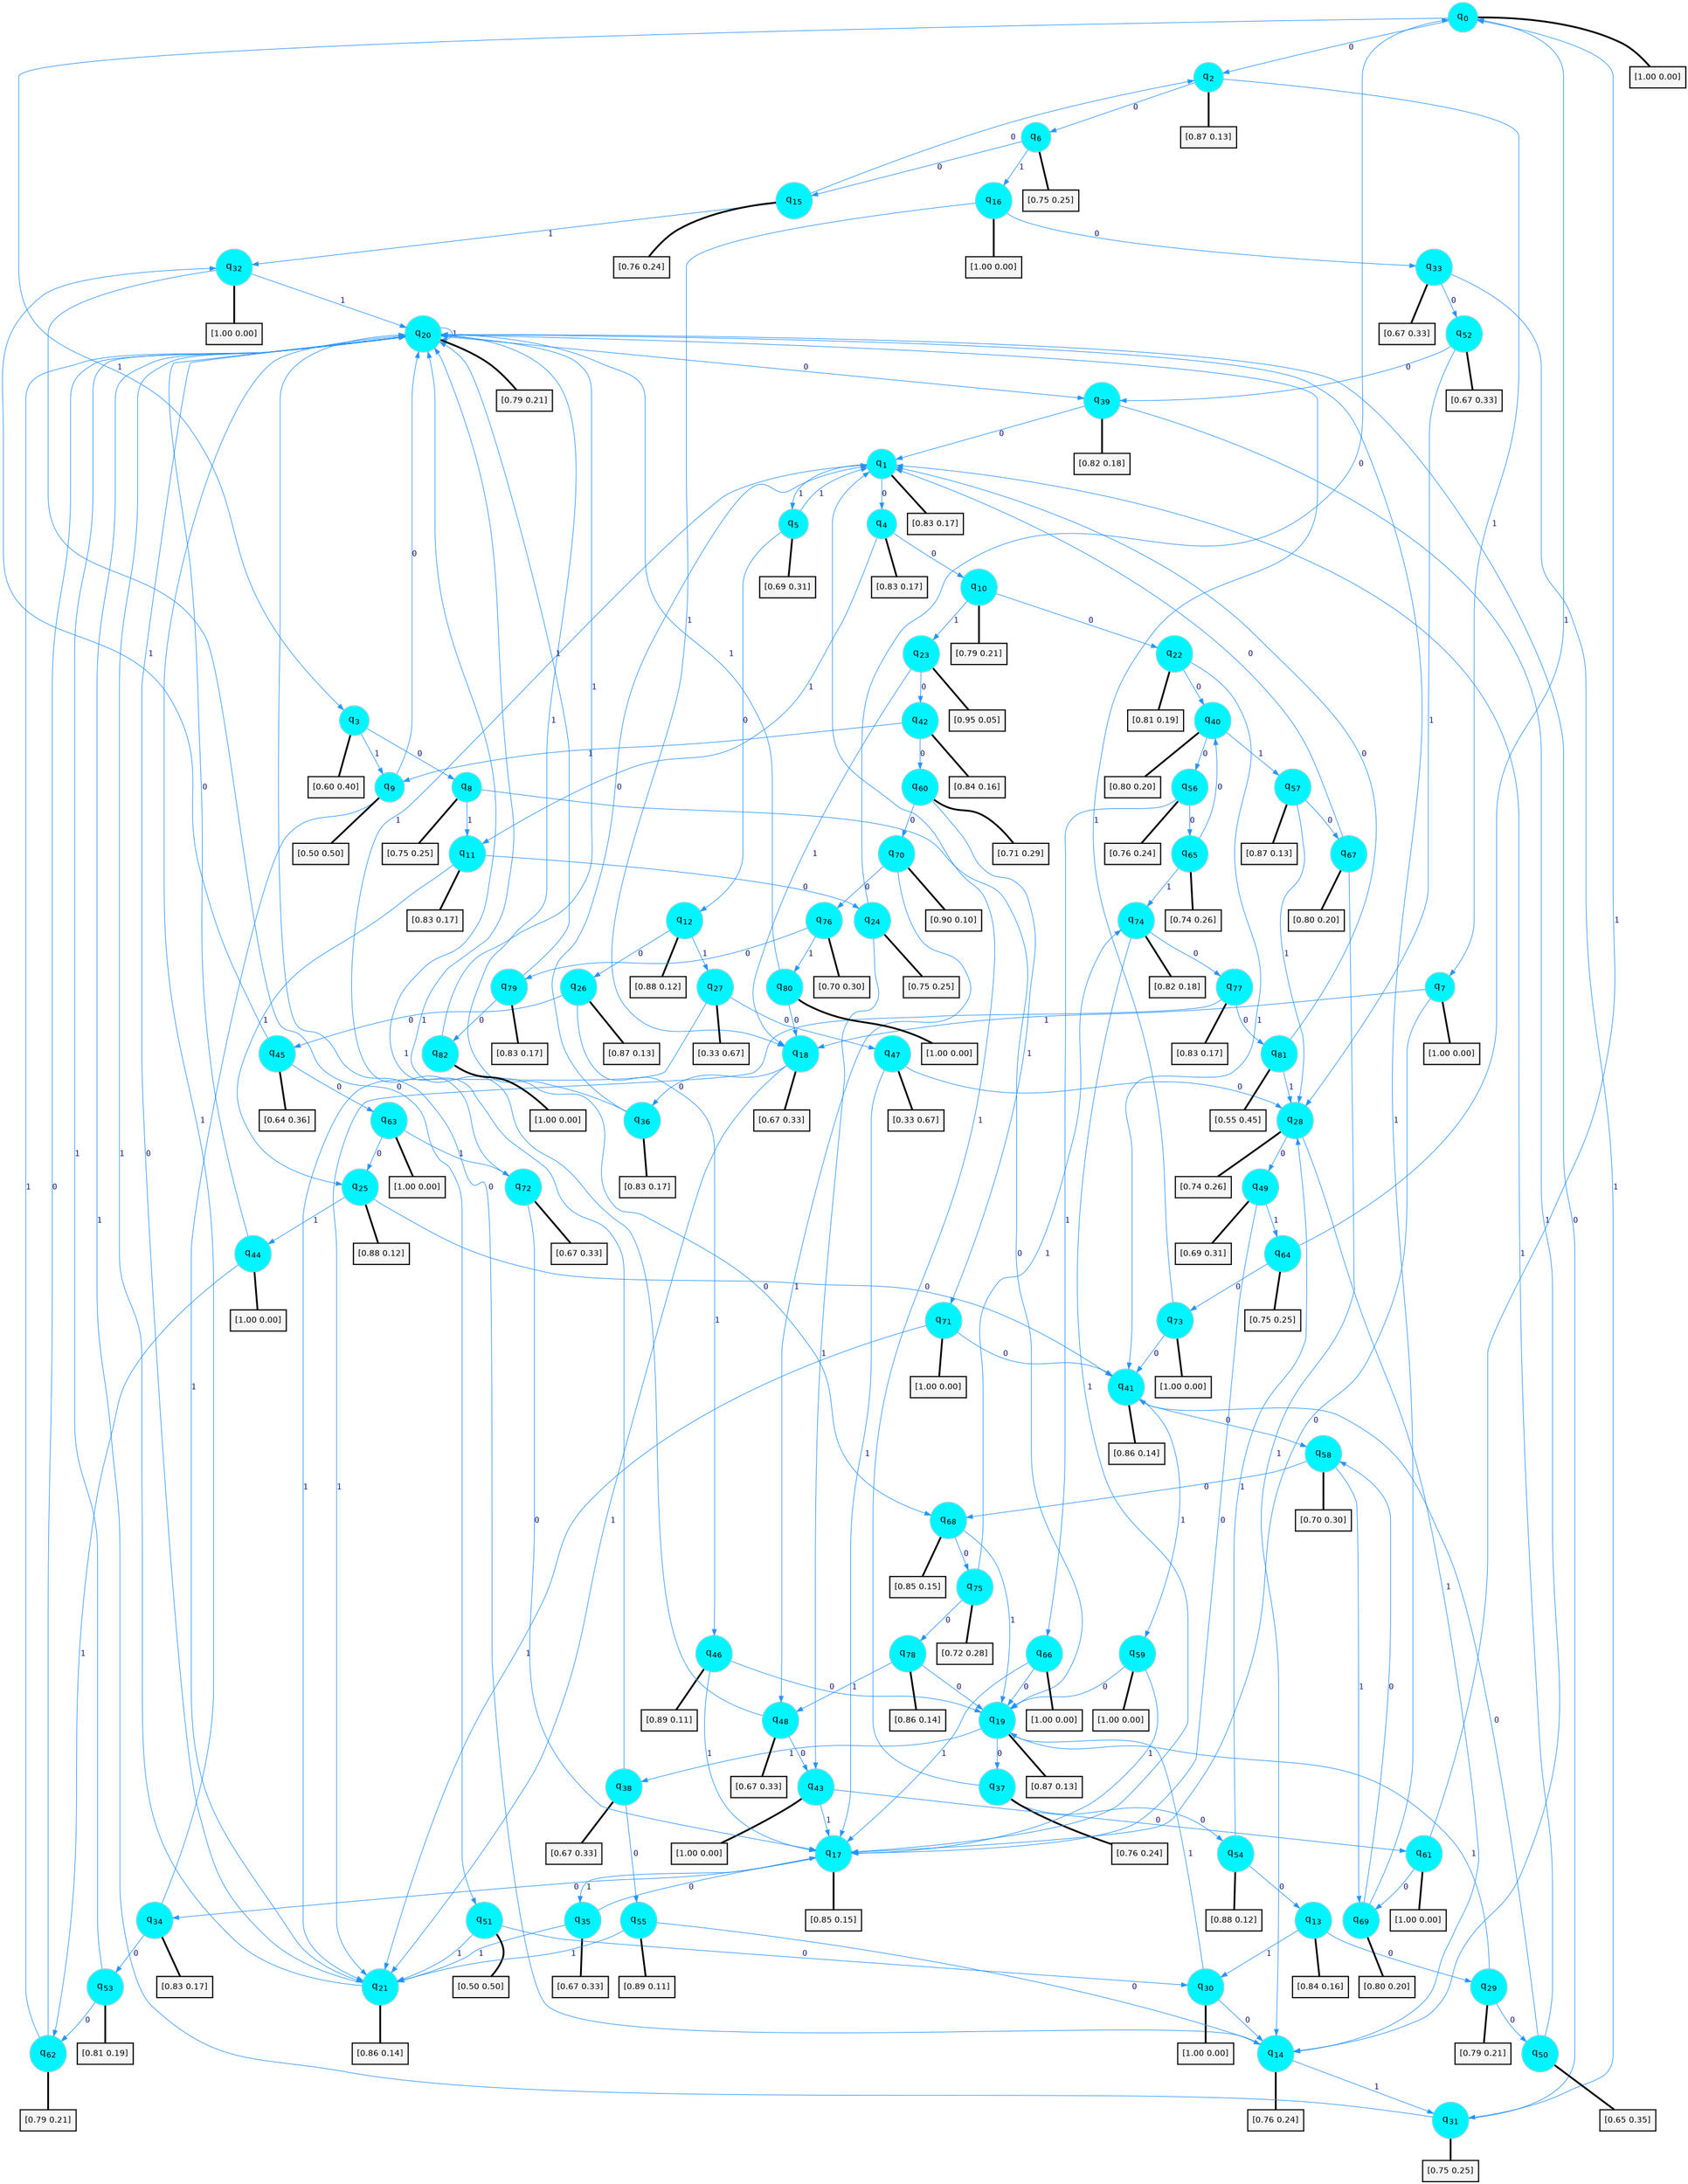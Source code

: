 digraph G {
graph [
bgcolor=transparent, dpi=300, rankdir=TD, size="40,25"];
node [
color=gray, fillcolor=turquoise1, fontcolor=black, fontname=Helvetica, fontsize=16, fontweight=bold, shape=circle, style=filled];
edge [
arrowsize=1, color=dodgerblue1, fontcolor=midnightblue, fontname=courier, fontweight=bold, penwidth=1, style=solid, weight=20];
0[label=<q<SUB>0</SUB>>];
1[label=<q<SUB>1</SUB>>];
2[label=<q<SUB>2</SUB>>];
3[label=<q<SUB>3</SUB>>];
4[label=<q<SUB>4</SUB>>];
5[label=<q<SUB>5</SUB>>];
6[label=<q<SUB>6</SUB>>];
7[label=<q<SUB>7</SUB>>];
8[label=<q<SUB>8</SUB>>];
9[label=<q<SUB>9</SUB>>];
10[label=<q<SUB>10</SUB>>];
11[label=<q<SUB>11</SUB>>];
12[label=<q<SUB>12</SUB>>];
13[label=<q<SUB>13</SUB>>];
14[label=<q<SUB>14</SUB>>];
15[label=<q<SUB>15</SUB>>];
16[label=<q<SUB>16</SUB>>];
17[label=<q<SUB>17</SUB>>];
18[label=<q<SUB>18</SUB>>];
19[label=<q<SUB>19</SUB>>];
20[label=<q<SUB>20</SUB>>];
21[label=<q<SUB>21</SUB>>];
22[label=<q<SUB>22</SUB>>];
23[label=<q<SUB>23</SUB>>];
24[label=<q<SUB>24</SUB>>];
25[label=<q<SUB>25</SUB>>];
26[label=<q<SUB>26</SUB>>];
27[label=<q<SUB>27</SUB>>];
28[label=<q<SUB>28</SUB>>];
29[label=<q<SUB>29</SUB>>];
30[label=<q<SUB>30</SUB>>];
31[label=<q<SUB>31</SUB>>];
32[label=<q<SUB>32</SUB>>];
33[label=<q<SUB>33</SUB>>];
34[label=<q<SUB>34</SUB>>];
35[label=<q<SUB>35</SUB>>];
36[label=<q<SUB>36</SUB>>];
37[label=<q<SUB>37</SUB>>];
38[label=<q<SUB>38</SUB>>];
39[label=<q<SUB>39</SUB>>];
40[label=<q<SUB>40</SUB>>];
41[label=<q<SUB>41</SUB>>];
42[label=<q<SUB>42</SUB>>];
43[label=<q<SUB>43</SUB>>];
44[label=<q<SUB>44</SUB>>];
45[label=<q<SUB>45</SUB>>];
46[label=<q<SUB>46</SUB>>];
47[label=<q<SUB>47</SUB>>];
48[label=<q<SUB>48</SUB>>];
49[label=<q<SUB>49</SUB>>];
50[label=<q<SUB>50</SUB>>];
51[label=<q<SUB>51</SUB>>];
52[label=<q<SUB>52</SUB>>];
53[label=<q<SUB>53</SUB>>];
54[label=<q<SUB>54</SUB>>];
55[label=<q<SUB>55</SUB>>];
56[label=<q<SUB>56</SUB>>];
57[label=<q<SUB>57</SUB>>];
58[label=<q<SUB>58</SUB>>];
59[label=<q<SUB>59</SUB>>];
60[label=<q<SUB>60</SUB>>];
61[label=<q<SUB>61</SUB>>];
62[label=<q<SUB>62</SUB>>];
63[label=<q<SUB>63</SUB>>];
64[label=<q<SUB>64</SUB>>];
65[label=<q<SUB>65</SUB>>];
66[label=<q<SUB>66</SUB>>];
67[label=<q<SUB>67</SUB>>];
68[label=<q<SUB>68</SUB>>];
69[label=<q<SUB>69</SUB>>];
70[label=<q<SUB>70</SUB>>];
71[label=<q<SUB>71</SUB>>];
72[label=<q<SUB>72</SUB>>];
73[label=<q<SUB>73</SUB>>];
74[label=<q<SUB>74</SUB>>];
75[label=<q<SUB>75</SUB>>];
76[label=<q<SUB>76</SUB>>];
77[label=<q<SUB>77</SUB>>];
78[label=<q<SUB>78</SUB>>];
79[label=<q<SUB>79</SUB>>];
80[label=<q<SUB>80</SUB>>];
81[label=<q<SUB>81</SUB>>];
82[label=<q<SUB>82</SUB>>];
83[label="[1.00 0.00]", shape=box,fontcolor=black, fontname=Helvetica, fontsize=14, penwidth=2, fillcolor=whitesmoke,color=black];
84[label="[0.83 0.17]", shape=box,fontcolor=black, fontname=Helvetica, fontsize=14, penwidth=2, fillcolor=whitesmoke,color=black];
85[label="[0.87 0.13]", shape=box,fontcolor=black, fontname=Helvetica, fontsize=14, penwidth=2, fillcolor=whitesmoke,color=black];
86[label="[0.60 0.40]", shape=box,fontcolor=black, fontname=Helvetica, fontsize=14, penwidth=2, fillcolor=whitesmoke,color=black];
87[label="[0.83 0.17]", shape=box,fontcolor=black, fontname=Helvetica, fontsize=14, penwidth=2, fillcolor=whitesmoke,color=black];
88[label="[0.69 0.31]", shape=box,fontcolor=black, fontname=Helvetica, fontsize=14, penwidth=2, fillcolor=whitesmoke,color=black];
89[label="[0.75 0.25]", shape=box,fontcolor=black, fontname=Helvetica, fontsize=14, penwidth=2, fillcolor=whitesmoke,color=black];
90[label="[1.00 0.00]", shape=box,fontcolor=black, fontname=Helvetica, fontsize=14, penwidth=2, fillcolor=whitesmoke,color=black];
91[label="[0.75 0.25]", shape=box,fontcolor=black, fontname=Helvetica, fontsize=14, penwidth=2, fillcolor=whitesmoke,color=black];
92[label="[0.50 0.50]", shape=box,fontcolor=black, fontname=Helvetica, fontsize=14, penwidth=2, fillcolor=whitesmoke,color=black];
93[label="[0.79 0.21]", shape=box,fontcolor=black, fontname=Helvetica, fontsize=14, penwidth=2, fillcolor=whitesmoke,color=black];
94[label="[0.83 0.17]", shape=box,fontcolor=black, fontname=Helvetica, fontsize=14, penwidth=2, fillcolor=whitesmoke,color=black];
95[label="[0.88 0.12]", shape=box,fontcolor=black, fontname=Helvetica, fontsize=14, penwidth=2, fillcolor=whitesmoke,color=black];
96[label="[0.84 0.16]", shape=box,fontcolor=black, fontname=Helvetica, fontsize=14, penwidth=2, fillcolor=whitesmoke,color=black];
97[label="[0.76 0.24]", shape=box,fontcolor=black, fontname=Helvetica, fontsize=14, penwidth=2, fillcolor=whitesmoke,color=black];
98[label="[0.76 0.24]", shape=box,fontcolor=black, fontname=Helvetica, fontsize=14, penwidth=2, fillcolor=whitesmoke,color=black];
99[label="[1.00 0.00]", shape=box,fontcolor=black, fontname=Helvetica, fontsize=14, penwidth=2, fillcolor=whitesmoke,color=black];
100[label="[0.85 0.15]", shape=box,fontcolor=black, fontname=Helvetica, fontsize=14, penwidth=2, fillcolor=whitesmoke,color=black];
101[label="[0.67 0.33]", shape=box,fontcolor=black, fontname=Helvetica, fontsize=14, penwidth=2, fillcolor=whitesmoke,color=black];
102[label="[0.87 0.13]", shape=box,fontcolor=black, fontname=Helvetica, fontsize=14, penwidth=2, fillcolor=whitesmoke,color=black];
103[label="[0.79 0.21]", shape=box,fontcolor=black, fontname=Helvetica, fontsize=14, penwidth=2, fillcolor=whitesmoke,color=black];
104[label="[0.86 0.14]", shape=box,fontcolor=black, fontname=Helvetica, fontsize=14, penwidth=2, fillcolor=whitesmoke,color=black];
105[label="[0.81 0.19]", shape=box,fontcolor=black, fontname=Helvetica, fontsize=14, penwidth=2, fillcolor=whitesmoke,color=black];
106[label="[0.95 0.05]", shape=box,fontcolor=black, fontname=Helvetica, fontsize=14, penwidth=2, fillcolor=whitesmoke,color=black];
107[label="[0.75 0.25]", shape=box,fontcolor=black, fontname=Helvetica, fontsize=14, penwidth=2, fillcolor=whitesmoke,color=black];
108[label="[0.88 0.12]", shape=box,fontcolor=black, fontname=Helvetica, fontsize=14, penwidth=2, fillcolor=whitesmoke,color=black];
109[label="[0.87 0.13]", shape=box,fontcolor=black, fontname=Helvetica, fontsize=14, penwidth=2, fillcolor=whitesmoke,color=black];
110[label="[0.33 0.67]", shape=box,fontcolor=black, fontname=Helvetica, fontsize=14, penwidth=2, fillcolor=whitesmoke,color=black];
111[label="[0.74 0.26]", shape=box,fontcolor=black, fontname=Helvetica, fontsize=14, penwidth=2, fillcolor=whitesmoke,color=black];
112[label="[0.79 0.21]", shape=box,fontcolor=black, fontname=Helvetica, fontsize=14, penwidth=2, fillcolor=whitesmoke,color=black];
113[label="[1.00 0.00]", shape=box,fontcolor=black, fontname=Helvetica, fontsize=14, penwidth=2, fillcolor=whitesmoke,color=black];
114[label="[0.75 0.25]", shape=box,fontcolor=black, fontname=Helvetica, fontsize=14, penwidth=2, fillcolor=whitesmoke,color=black];
115[label="[1.00 0.00]", shape=box,fontcolor=black, fontname=Helvetica, fontsize=14, penwidth=2, fillcolor=whitesmoke,color=black];
116[label="[0.67 0.33]", shape=box,fontcolor=black, fontname=Helvetica, fontsize=14, penwidth=2, fillcolor=whitesmoke,color=black];
117[label="[0.83 0.17]", shape=box,fontcolor=black, fontname=Helvetica, fontsize=14, penwidth=2, fillcolor=whitesmoke,color=black];
118[label="[0.67 0.33]", shape=box,fontcolor=black, fontname=Helvetica, fontsize=14, penwidth=2, fillcolor=whitesmoke,color=black];
119[label="[0.83 0.17]", shape=box,fontcolor=black, fontname=Helvetica, fontsize=14, penwidth=2, fillcolor=whitesmoke,color=black];
120[label="[0.76 0.24]", shape=box,fontcolor=black, fontname=Helvetica, fontsize=14, penwidth=2, fillcolor=whitesmoke,color=black];
121[label="[0.67 0.33]", shape=box,fontcolor=black, fontname=Helvetica, fontsize=14, penwidth=2, fillcolor=whitesmoke,color=black];
122[label="[0.82 0.18]", shape=box,fontcolor=black, fontname=Helvetica, fontsize=14, penwidth=2, fillcolor=whitesmoke,color=black];
123[label="[0.80 0.20]", shape=box,fontcolor=black, fontname=Helvetica, fontsize=14, penwidth=2, fillcolor=whitesmoke,color=black];
124[label="[0.86 0.14]", shape=box,fontcolor=black, fontname=Helvetica, fontsize=14, penwidth=2, fillcolor=whitesmoke,color=black];
125[label="[0.84 0.16]", shape=box,fontcolor=black, fontname=Helvetica, fontsize=14, penwidth=2, fillcolor=whitesmoke,color=black];
126[label="[1.00 0.00]", shape=box,fontcolor=black, fontname=Helvetica, fontsize=14, penwidth=2, fillcolor=whitesmoke,color=black];
127[label="[1.00 0.00]", shape=box,fontcolor=black, fontname=Helvetica, fontsize=14, penwidth=2, fillcolor=whitesmoke,color=black];
128[label="[0.64 0.36]", shape=box,fontcolor=black, fontname=Helvetica, fontsize=14, penwidth=2, fillcolor=whitesmoke,color=black];
129[label="[0.89 0.11]", shape=box,fontcolor=black, fontname=Helvetica, fontsize=14, penwidth=2, fillcolor=whitesmoke,color=black];
130[label="[0.33 0.67]", shape=box,fontcolor=black, fontname=Helvetica, fontsize=14, penwidth=2, fillcolor=whitesmoke,color=black];
131[label="[0.67 0.33]", shape=box,fontcolor=black, fontname=Helvetica, fontsize=14, penwidth=2, fillcolor=whitesmoke,color=black];
132[label="[0.69 0.31]", shape=box,fontcolor=black, fontname=Helvetica, fontsize=14, penwidth=2, fillcolor=whitesmoke,color=black];
133[label="[0.65 0.35]", shape=box,fontcolor=black, fontname=Helvetica, fontsize=14, penwidth=2, fillcolor=whitesmoke,color=black];
134[label="[0.50 0.50]", shape=box,fontcolor=black, fontname=Helvetica, fontsize=14, penwidth=2, fillcolor=whitesmoke,color=black];
135[label="[0.67 0.33]", shape=box,fontcolor=black, fontname=Helvetica, fontsize=14, penwidth=2, fillcolor=whitesmoke,color=black];
136[label="[0.81 0.19]", shape=box,fontcolor=black, fontname=Helvetica, fontsize=14, penwidth=2, fillcolor=whitesmoke,color=black];
137[label="[0.88 0.12]", shape=box,fontcolor=black, fontname=Helvetica, fontsize=14, penwidth=2, fillcolor=whitesmoke,color=black];
138[label="[0.89 0.11]", shape=box,fontcolor=black, fontname=Helvetica, fontsize=14, penwidth=2, fillcolor=whitesmoke,color=black];
139[label="[0.76 0.24]", shape=box,fontcolor=black, fontname=Helvetica, fontsize=14, penwidth=2, fillcolor=whitesmoke,color=black];
140[label="[0.87 0.13]", shape=box,fontcolor=black, fontname=Helvetica, fontsize=14, penwidth=2, fillcolor=whitesmoke,color=black];
141[label="[0.70 0.30]", shape=box,fontcolor=black, fontname=Helvetica, fontsize=14, penwidth=2, fillcolor=whitesmoke,color=black];
142[label="[1.00 0.00]", shape=box,fontcolor=black, fontname=Helvetica, fontsize=14, penwidth=2, fillcolor=whitesmoke,color=black];
143[label="[0.71 0.29]", shape=box,fontcolor=black, fontname=Helvetica, fontsize=14, penwidth=2, fillcolor=whitesmoke,color=black];
144[label="[1.00 0.00]", shape=box,fontcolor=black, fontname=Helvetica, fontsize=14, penwidth=2, fillcolor=whitesmoke,color=black];
145[label="[0.79 0.21]", shape=box,fontcolor=black, fontname=Helvetica, fontsize=14, penwidth=2, fillcolor=whitesmoke,color=black];
146[label="[1.00 0.00]", shape=box,fontcolor=black, fontname=Helvetica, fontsize=14, penwidth=2, fillcolor=whitesmoke,color=black];
147[label="[0.75 0.25]", shape=box,fontcolor=black, fontname=Helvetica, fontsize=14, penwidth=2, fillcolor=whitesmoke,color=black];
148[label="[0.74 0.26]", shape=box,fontcolor=black, fontname=Helvetica, fontsize=14, penwidth=2, fillcolor=whitesmoke,color=black];
149[label="[1.00 0.00]", shape=box,fontcolor=black, fontname=Helvetica, fontsize=14, penwidth=2, fillcolor=whitesmoke,color=black];
150[label="[0.80 0.20]", shape=box,fontcolor=black, fontname=Helvetica, fontsize=14, penwidth=2, fillcolor=whitesmoke,color=black];
151[label="[0.85 0.15]", shape=box,fontcolor=black, fontname=Helvetica, fontsize=14, penwidth=2, fillcolor=whitesmoke,color=black];
152[label="[0.80 0.20]", shape=box,fontcolor=black, fontname=Helvetica, fontsize=14, penwidth=2, fillcolor=whitesmoke,color=black];
153[label="[0.90 0.10]", shape=box,fontcolor=black, fontname=Helvetica, fontsize=14, penwidth=2, fillcolor=whitesmoke,color=black];
154[label="[1.00 0.00]", shape=box,fontcolor=black, fontname=Helvetica, fontsize=14, penwidth=2, fillcolor=whitesmoke,color=black];
155[label="[0.67 0.33]", shape=box,fontcolor=black, fontname=Helvetica, fontsize=14, penwidth=2, fillcolor=whitesmoke,color=black];
156[label="[1.00 0.00]", shape=box,fontcolor=black, fontname=Helvetica, fontsize=14, penwidth=2, fillcolor=whitesmoke,color=black];
157[label="[0.82 0.18]", shape=box,fontcolor=black, fontname=Helvetica, fontsize=14, penwidth=2, fillcolor=whitesmoke,color=black];
158[label="[0.72 0.28]", shape=box,fontcolor=black, fontname=Helvetica, fontsize=14, penwidth=2, fillcolor=whitesmoke,color=black];
159[label="[0.70 0.30]", shape=box,fontcolor=black, fontname=Helvetica, fontsize=14, penwidth=2, fillcolor=whitesmoke,color=black];
160[label="[0.83 0.17]", shape=box,fontcolor=black, fontname=Helvetica, fontsize=14, penwidth=2, fillcolor=whitesmoke,color=black];
161[label="[0.86 0.14]", shape=box,fontcolor=black, fontname=Helvetica, fontsize=14, penwidth=2, fillcolor=whitesmoke,color=black];
162[label="[0.83 0.17]", shape=box,fontcolor=black, fontname=Helvetica, fontsize=14, penwidth=2, fillcolor=whitesmoke,color=black];
163[label="[1.00 0.00]", shape=box,fontcolor=black, fontname=Helvetica, fontsize=14, penwidth=2, fillcolor=whitesmoke,color=black];
164[label="[0.55 0.45]", shape=box,fontcolor=black, fontname=Helvetica, fontsize=14, penwidth=2, fillcolor=whitesmoke,color=black];
165[label="[1.00 0.00]", shape=box,fontcolor=black, fontname=Helvetica, fontsize=14, penwidth=2, fillcolor=whitesmoke,color=black];
0->2 [label=0];
0->3 [label=1];
0->83 [arrowhead=none, penwidth=3,color=black];
1->4 [label=0];
1->5 [label=1];
1->84 [arrowhead=none, penwidth=3,color=black];
2->6 [label=0];
2->7 [label=1];
2->85 [arrowhead=none, penwidth=3,color=black];
3->8 [label=0];
3->9 [label=1];
3->86 [arrowhead=none, penwidth=3,color=black];
4->10 [label=0];
4->11 [label=1];
4->87 [arrowhead=none, penwidth=3,color=black];
5->12 [label=0];
5->1 [label=1];
5->88 [arrowhead=none, penwidth=3,color=black];
6->15 [label=0];
6->16 [label=1];
6->89 [arrowhead=none, penwidth=3,color=black];
7->17 [label=0];
7->18 [label=1];
7->90 [arrowhead=none, penwidth=3,color=black];
8->19 [label=0];
8->11 [label=1];
8->91 [arrowhead=none, penwidth=3,color=black];
9->20 [label=0];
9->21 [label=1];
9->92 [arrowhead=none, penwidth=3,color=black];
10->22 [label=0];
10->23 [label=1];
10->93 [arrowhead=none, penwidth=3,color=black];
11->24 [label=0];
11->25 [label=1];
11->94 [arrowhead=none, penwidth=3,color=black];
12->26 [label=0];
12->27 [label=1];
12->95 [arrowhead=none, penwidth=3,color=black];
13->29 [label=0];
13->30 [label=1];
13->96 [arrowhead=none, penwidth=3,color=black];
14->20 [label=0];
14->31 [label=1];
14->97 [arrowhead=none, penwidth=3,color=black];
15->2 [label=0];
15->32 [label=1];
15->98 [arrowhead=none, penwidth=3,color=black];
16->33 [label=0];
16->18 [label=1];
16->99 [arrowhead=none, penwidth=3,color=black];
17->34 [label=0];
17->35 [label=1];
17->100 [arrowhead=none, penwidth=3,color=black];
18->36 [label=0];
18->21 [label=1];
18->101 [arrowhead=none, penwidth=3,color=black];
19->37 [label=0];
19->38 [label=1];
19->102 [arrowhead=none, penwidth=3,color=black];
20->39 [label=0];
20->20 [label=1];
20->103 [arrowhead=none, penwidth=3,color=black];
21->20 [label=0];
21->20 [label=1];
21->104 [arrowhead=none, penwidth=3,color=black];
22->40 [label=0];
22->41 [label=1];
22->105 [arrowhead=none, penwidth=3,color=black];
23->42 [label=0];
23->18 [label=1];
23->106 [arrowhead=none, penwidth=3,color=black];
24->0 [label=0];
24->43 [label=1];
24->107 [arrowhead=none, penwidth=3,color=black];
25->41 [label=0];
25->44 [label=1];
25->108 [arrowhead=none, penwidth=3,color=black];
26->45 [label=0];
26->46 [label=1];
26->109 [arrowhead=none, penwidth=3,color=black];
27->47 [label=0];
27->21 [label=1];
27->110 [arrowhead=none, penwidth=3,color=black];
28->49 [label=0];
28->14 [label=1];
28->111 [arrowhead=none, penwidth=3,color=black];
29->50 [label=0];
29->19 [label=1];
29->112 [arrowhead=none, penwidth=3,color=black];
30->14 [label=0];
30->19 [label=1];
30->113 [arrowhead=none, penwidth=3,color=black];
31->20 [label=0];
31->20 [label=1];
31->114 [arrowhead=none, penwidth=3,color=black];
32->51 [label=0];
32->20 [label=1];
32->115 [arrowhead=none, penwidth=3,color=black];
33->52 [label=0];
33->31 [label=1];
33->116 [arrowhead=none, penwidth=3,color=black];
34->53 [label=0];
34->20 [label=1];
34->117 [arrowhead=none, penwidth=3,color=black];
35->17 [label=0];
35->21 [label=1];
35->118 [arrowhead=none, penwidth=3,color=black];
36->1 [label=0];
36->20 [label=1];
36->119 [arrowhead=none, penwidth=3,color=black];
37->54 [label=0];
37->1 [label=1];
37->120 [arrowhead=none, penwidth=3,color=black];
38->55 [label=0];
38->20 [label=1];
38->121 [arrowhead=none, penwidth=3,color=black];
39->1 [label=0];
39->14 [label=1];
39->122 [arrowhead=none, penwidth=3,color=black];
40->56 [label=0];
40->57 [label=1];
40->123 [arrowhead=none, penwidth=3,color=black];
41->58 [label=0];
41->59 [label=1];
41->124 [arrowhead=none, penwidth=3,color=black];
42->60 [label=0];
42->9 [label=1];
42->125 [arrowhead=none, penwidth=3,color=black];
43->61 [label=0];
43->17 [label=1];
43->126 [arrowhead=none, penwidth=3,color=black];
44->20 [label=0];
44->62 [label=1];
44->127 [arrowhead=none, penwidth=3,color=black];
45->63 [label=0];
45->32 [label=1];
45->128 [arrowhead=none, penwidth=3,color=black];
46->19 [label=0];
46->17 [label=1];
46->129 [arrowhead=none, penwidth=3,color=black];
47->28 [label=0];
47->17 [label=1];
47->130 [arrowhead=none, penwidth=3,color=black];
48->43 [label=0];
48->20 [label=1];
48->131 [arrowhead=none, penwidth=3,color=black];
49->17 [label=0];
49->64 [label=1];
49->132 [arrowhead=none, penwidth=3,color=black];
50->41 [label=0];
50->1 [label=1];
50->133 [arrowhead=none, penwidth=3,color=black];
51->30 [label=0];
51->21 [label=1];
51->134 [arrowhead=none, penwidth=3,color=black];
52->39 [label=0];
52->28 [label=1];
52->135 [arrowhead=none, penwidth=3,color=black];
53->62 [label=0];
53->20 [label=1];
53->136 [arrowhead=none, penwidth=3,color=black];
54->13 [label=0];
54->28 [label=1];
54->137 [arrowhead=none, penwidth=3,color=black];
55->14 [label=0];
55->21 [label=1];
55->138 [arrowhead=none, penwidth=3,color=black];
56->65 [label=0];
56->66 [label=1];
56->139 [arrowhead=none, penwidth=3,color=black];
57->67 [label=0];
57->28 [label=1];
57->140 [arrowhead=none, penwidth=3,color=black];
58->68 [label=0];
58->69 [label=1];
58->141 [arrowhead=none, penwidth=3,color=black];
59->19 [label=0];
59->17 [label=1];
59->142 [arrowhead=none, penwidth=3,color=black];
60->70 [label=0];
60->71 [label=1];
60->143 [arrowhead=none, penwidth=3,color=black];
61->69 [label=0];
61->0 [label=1];
61->144 [arrowhead=none, penwidth=3,color=black];
62->20 [label=0];
62->20 [label=1];
62->145 [arrowhead=none, penwidth=3,color=black];
63->25 [label=0];
63->72 [label=1];
63->146 [arrowhead=none, penwidth=3,color=black];
64->73 [label=0];
64->0 [label=1];
64->147 [arrowhead=none, penwidth=3,color=black];
65->40 [label=0];
65->74 [label=1];
65->148 [arrowhead=none, penwidth=3,color=black];
66->19 [label=0];
66->17 [label=1];
66->149 [arrowhead=none, penwidth=3,color=black];
67->1 [label=0];
67->14 [label=1];
67->150 [arrowhead=none, penwidth=3,color=black];
68->75 [label=0];
68->19 [label=1];
68->151 [arrowhead=none, penwidth=3,color=black];
69->58 [label=0];
69->20 [label=1];
69->152 [arrowhead=none, penwidth=3,color=black];
70->76 [label=0];
70->48 [label=1];
70->153 [arrowhead=none, penwidth=3,color=black];
71->41 [label=0];
71->21 [label=1];
71->154 [arrowhead=none, penwidth=3,color=black];
72->17 [label=0];
72->1 [label=1];
72->155 [arrowhead=none, penwidth=3,color=black];
73->41 [label=0];
73->20 [label=1];
73->156 [arrowhead=none, penwidth=3,color=black];
74->77 [label=0];
74->17 [label=1];
74->157 [arrowhead=none, penwidth=3,color=black];
75->78 [label=0];
75->74 [label=1];
75->158 [arrowhead=none, penwidth=3,color=black];
76->79 [label=0];
76->80 [label=1];
76->159 [arrowhead=none, penwidth=3,color=black];
77->81 [label=0];
77->21 [label=1];
77->160 [arrowhead=none, penwidth=3,color=black];
78->19 [label=0];
78->48 [label=1];
78->161 [arrowhead=none, penwidth=3,color=black];
79->82 [label=0];
79->20 [label=1];
79->162 [arrowhead=none, penwidth=3,color=black];
80->18 [label=0];
80->20 [label=1];
80->163 [arrowhead=none, penwidth=3,color=black];
81->1 [label=0];
81->28 [label=1];
81->164 [arrowhead=none, penwidth=3,color=black];
82->68 [label=0];
82->20 [label=1];
82->165 [arrowhead=none, penwidth=3,color=black];
}

